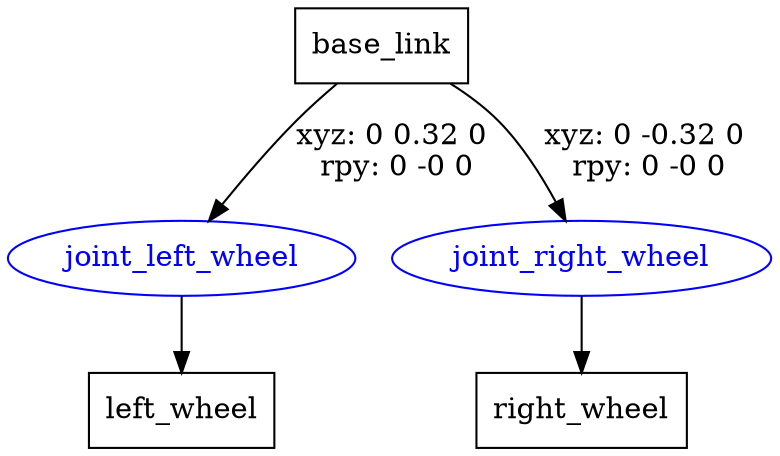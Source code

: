 digraph G {
node [shape=box];
"base_link" [label="base_link"];
"left_wheel" [label="left_wheel"];
"right_wheel" [label="right_wheel"];
node [shape=ellipse, color=blue, fontcolor=blue];
"base_link" -> "joint_left_wheel" [label="xyz: 0 0.32 0 \nrpy: 0 -0 0"]
"joint_left_wheel" -> "left_wheel"
"base_link" -> "joint_right_wheel" [label="xyz: 0 -0.32 0 \nrpy: 0 -0 0"]
"joint_right_wheel" -> "right_wheel"
}
